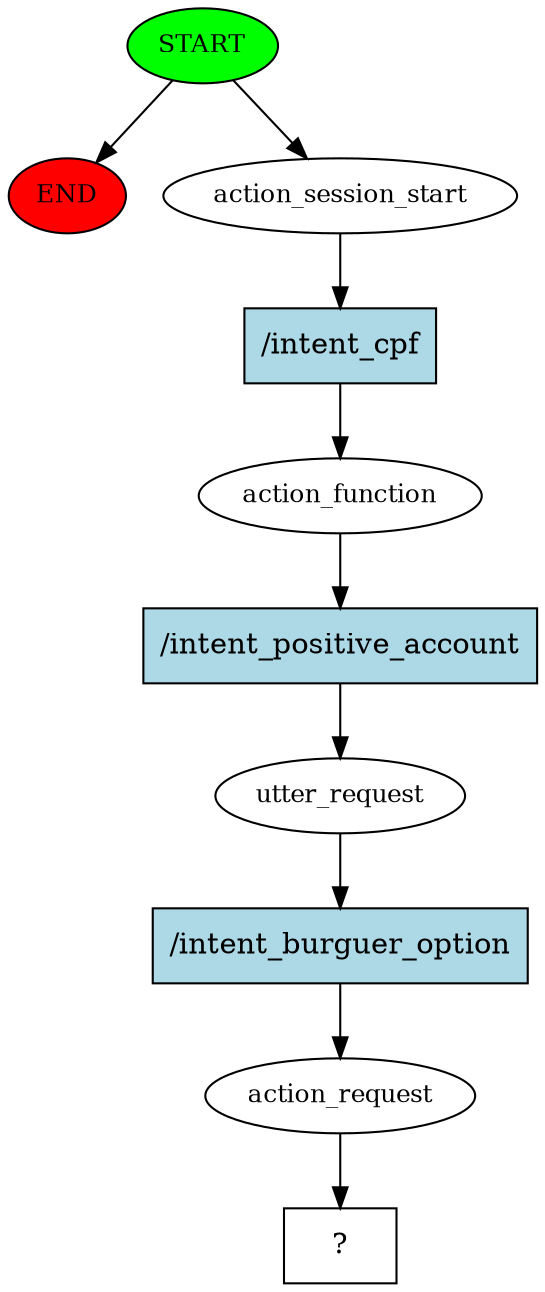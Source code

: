 digraph  {
0 [class="start active", fillcolor=green, fontsize=12, label=START, style=filled];
"-1" [class=end, fillcolor=red, fontsize=12, label=END, style=filled];
1 [class=active, fontsize=12, label=action_session_start];
2 [class=active, fontsize=12, label=action_function];
3 [class=active, fontsize=12, label=utter_request];
4 [class=active, fontsize=12, label=action_request];
5 [class="intent dashed active", label="  ?  ", shape=rect];
6 [class="intent active", fillcolor=lightblue, label="/intent_cpf", shape=rect, style=filled];
7 [class="intent active", fillcolor=lightblue, label="/intent_positive_account", shape=rect, style=filled];
8 [class="intent active", fillcolor=lightblue, label="/intent_burguer_option", shape=rect, style=filled];
0 -> "-1"  [class="", key=NONE, label=""];
0 -> 1  [class=active, key=NONE, label=""];
1 -> 6  [class=active, key=0];
2 -> 7  [class=active, key=0];
3 -> 8  [class=active, key=0];
4 -> 5  [class=active, key=NONE, label=""];
6 -> 2  [class=active, key=0];
7 -> 3  [class=active, key=0];
8 -> 4  [class=active, key=0];
}
